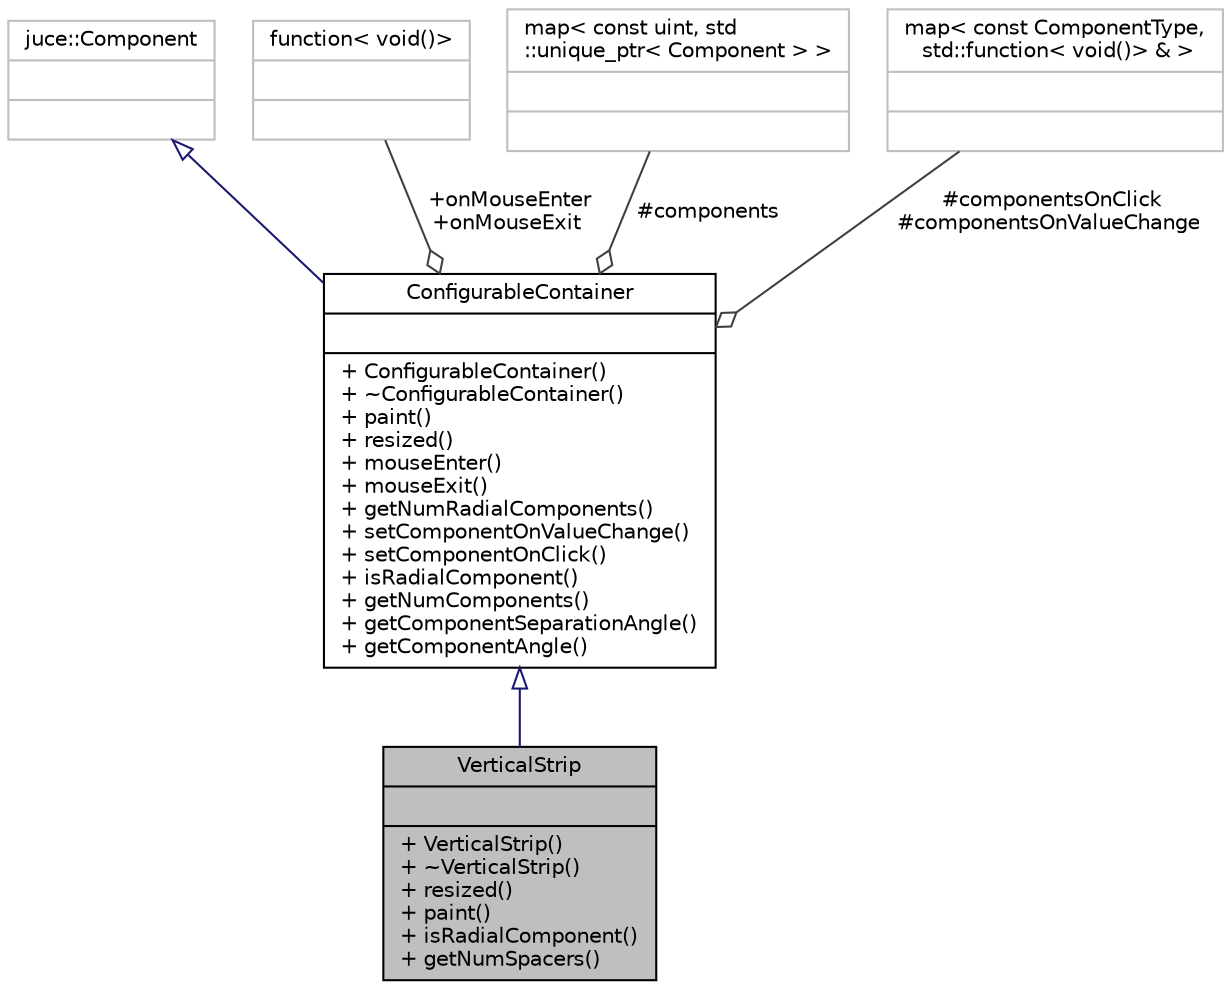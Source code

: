 digraph "VerticalStrip"
{
 // LATEX_PDF_SIZE
  bgcolor="transparent";
  edge [fontname="Helvetica",fontsize="10",labelfontname="Helvetica",labelfontsize="10"];
  node [fontname="Helvetica",fontsize="10",shape=record];
  Node1 [label="{VerticalStrip\n||+ VerticalStrip()\l+ ~VerticalStrip()\l+ resized()\l+ paint()\l+ isRadialComponent()\l+ getNumSpacers()\l}",height=0.2,width=0.4,color="black", fillcolor="grey75", style="filled", fontcolor="black",tooltip="The VerticalStrip class is a component container which arranges components vertically...."];
  Node2 -> Node1 [dir="back",color="midnightblue",fontsize="10",style="solid",arrowtail="onormal"];
  Node2 [label="{ConfigurableContainer\n||+ ConfigurableContainer()\l+ ~ConfigurableContainer()\l+ paint()\l+ resized()\l+ mouseEnter()\l+ mouseExit()\l+ getNumRadialComponents()\l+ setComponentOnValueChange()\l+ setComponentOnClick()\l+ isRadialComponent()\l+ getNumComponents()\l+ getComponentSeparationAngle()\l+ getComponentAngle()\l}",height=0.2,width=0.4,color="black",URL="$classConfigurableContainer.html",tooltip="The ConfigurableContainer class contains sliders and buttons."];
  Node3 -> Node2 [dir="back",color="midnightblue",fontsize="10",style="solid",arrowtail="onormal"];
  Node3 [label="{juce::Component\n||}",height=0.2,width=0.4,color="grey75",tooltip=" "];
  Node4 -> Node2 [color="grey25",fontsize="10",style="solid",label=" +onMouseEnter\n+onMouseExit" ,arrowhead="odiamond"];
  Node4 [label="{function\< void()\>\n||}",height=0.2,width=0.4,color="grey75",tooltip=" "];
  Node5 -> Node2 [color="grey25",fontsize="10",style="solid",label=" #components" ,arrowhead="odiamond"];
  Node5 [label="{map\< const uint, std\l::unique_ptr\< Component \> \>\n||}",height=0.2,width=0.4,color="grey75",tooltip=" "];
  Node6 -> Node2 [color="grey25",fontsize="10",style="solid",label=" #componentsOnClick\n#componentsOnValueChange" ,arrowhead="odiamond"];
  Node6 [label="{map\< const ComponentType,\l std::function\< void()\> & \>\n||}",height=0.2,width=0.4,color="grey75",tooltip=" "];
}
